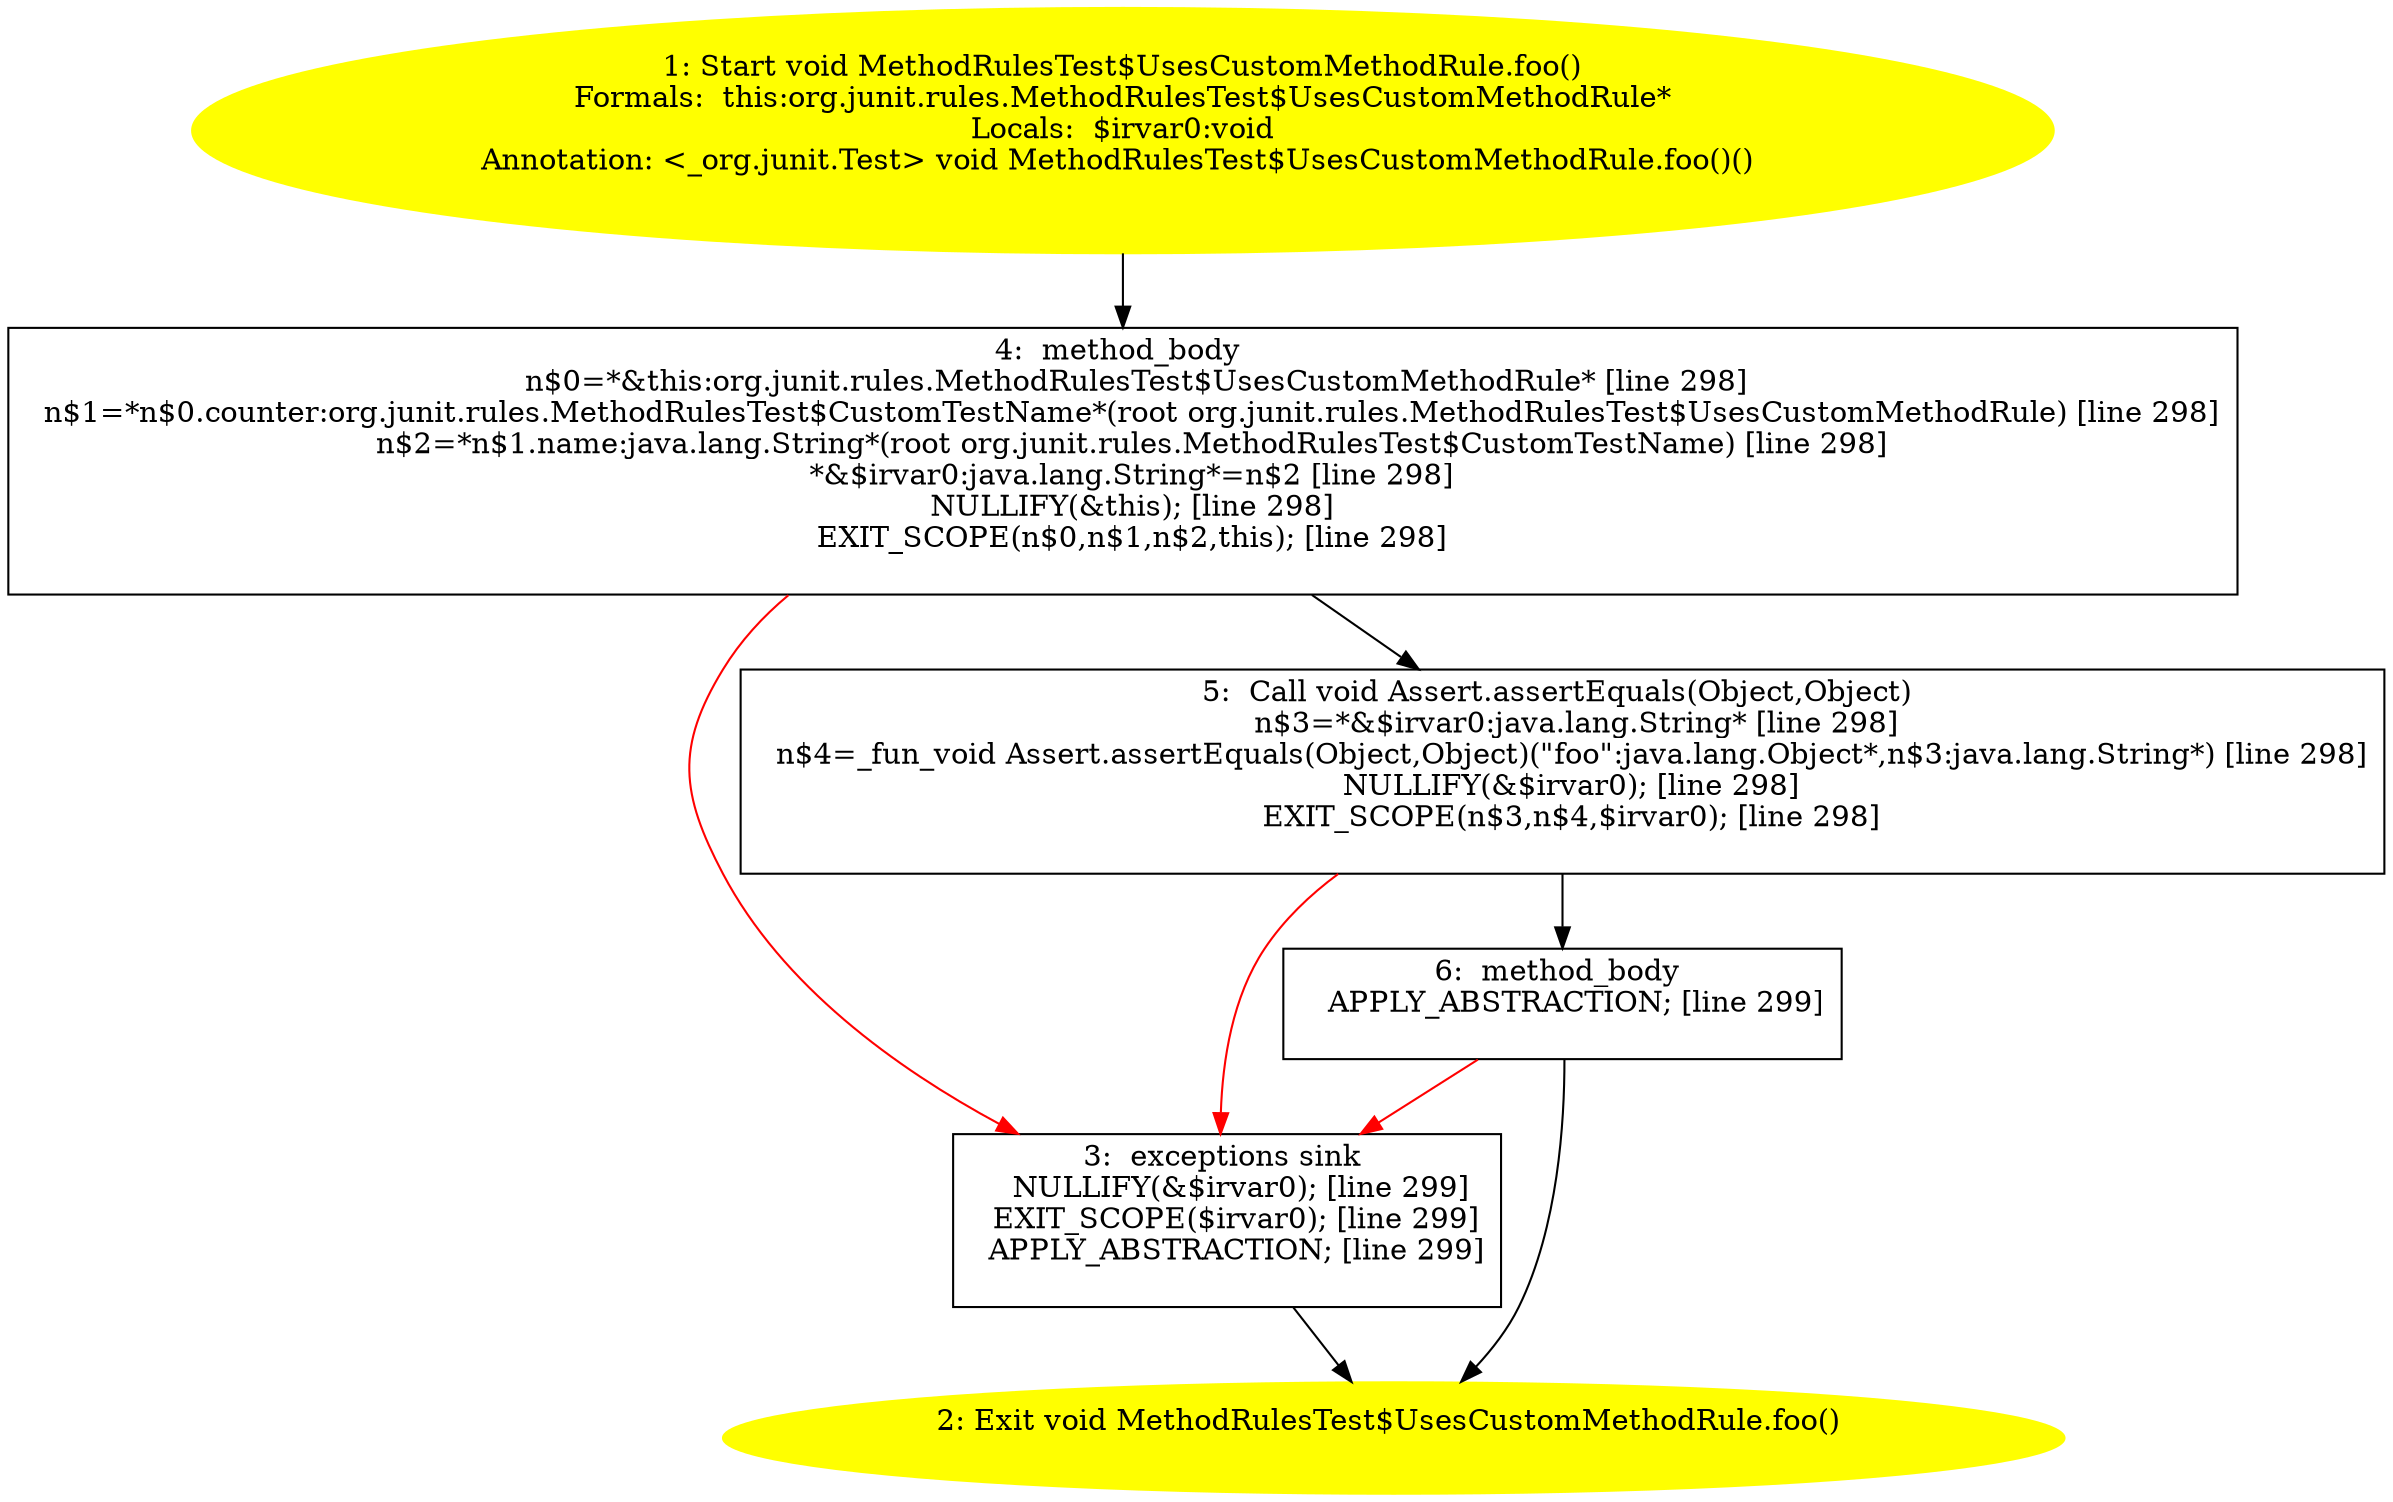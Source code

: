 /* @generated */
digraph cfg {
"org.junit.rules.MethodRulesTest$UsesCustomMethodRule.foo():void.0fd7e03ea5fca0809ca9b50064afe918_1" [label="1: Start void MethodRulesTest$UsesCustomMethodRule.foo()\nFormals:  this:org.junit.rules.MethodRulesTest$UsesCustomMethodRule*\nLocals:  $irvar0:void\nAnnotation: <_org.junit.Test> void MethodRulesTest$UsesCustomMethodRule.foo()() \n  " color=yellow style=filled]
	

	 "org.junit.rules.MethodRulesTest$UsesCustomMethodRule.foo():void.0fd7e03ea5fca0809ca9b50064afe918_1" -> "org.junit.rules.MethodRulesTest$UsesCustomMethodRule.foo():void.0fd7e03ea5fca0809ca9b50064afe918_4" ;
"org.junit.rules.MethodRulesTest$UsesCustomMethodRule.foo():void.0fd7e03ea5fca0809ca9b50064afe918_2" [label="2: Exit void MethodRulesTest$UsesCustomMethodRule.foo() \n  " color=yellow style=filled]
	

"org.junit.rules.MethodRulesTest$UsesCustomMethodRule.foo():void.0fd7e03ea5fca0809ca9b50064afe918_3" [label="3:  exceptions sink \n   NULLIFY(&$irvar0); [line 299]\n  EXIT_SCOPE($irvar0); [line 299]\n  APPLY_ABSTRACTION; [line 299]\n " shape="box"]
	

	 "org.junit.rules.MethodRulesTest$UsesCustomMethodRule.foo():void.0fd7e03ea5fca0809ca9b50064afe918_3" -> "org.junit.rules.MethodRulesTest$UsesCustomMethodRule.foo():void.0fd7e03ea5fca0809ca9b50064afe918_2" ;
"org.junit.rules.MethodRulesTest$UsesCustomMethodRule.foo():void.0fd7e03ea5fca0809ca9b50064afe918_4" [label="4:  method_body \n   n$0=*&this:org.junit.rules.MethodRulesTest$UsesCustomMethodRule* [line 298]\n  n$1=*n$0.counter:org.junit.rules.MethodRulesTest$CustomTestName*(root org.junit.rules.MethodRulesTest$UsesCustomMethodRule) [line 298]\n  n$2=*n$1.name:java.lang.String*(root org.junit.rules.MethodRulesTest$CustomTestName) [line 298]\n  *&$irvar0:java.lang.String*=n$2 [line 298]\n  NULLIFY(&this); [line 298]\n  EXIT_SCOPE(n$0,n$1,n$2,this); [line 298]\n " shape="box"]
	

	 "org.junit.rules.MethodRulesTest$UsesCustomMethodRule.foo():void.0fd7e03ea5fca0809ca9b50064afe918_4" -> "org.junit.rules.MethodRulesTest$UsesCustomMethodRule.foo():void.0fd7e03ea5fca0809ca9b50064afe918_5" ;
	 "org.junit.rules.MethodRulesTest$UsesCustomMethodRule.foo():void.0fd7e03ea5fca0809ca9b50064afe918_4" -> "org.junit.rules.MethodRulesTest$UsesCustomMethodRule.foo():void.0fd7e03ea5fca0809ca9b50064afe918_3" [color="red" ];
"org.junit.rules.MethodRulesTest$UsesCustomMethodRule.foo():void.0fd7e03ea5fca0809ca9b50064afe918_5" [label="5:  Call void Assert.assertEquals(Object,Object) \n   n$3=*&$irvar0:java.lang.String* [line 298]\n  n$4=_fun_void Assert.assertEquals(Object,Object)(\"foo\":java.lang.Object*,n$3:java.lang.String*) [line 298]\n  NULLIFY(&$irvar0); [line 298]\n  EXIT_SCOPE(n$3,n$4,$irvar0); [line 298]\n " shape="box"]
	

	 "org.junit.rules.MethodRulesTest$UsesCustomMethodRule.foo():void.0fd7e03ea5fca0809ca9b50064afe918_5" -> "org.junit.rules.MethodRulesTest$UsesCustomMethodRule.foo():void.0fd7e03ea5fca0809ca9b50064afe918_6" ;
	 "org.junit.rules.MethodRulesTest$UsesCustomMethodRule.foo():void.0fd7e03ea5fca0809ca9b50064afe918_5" -> "org.junit.rules.MethodRulesTest$UsesCustomMethodRule.foo():void.0fd7e03ea5fca0809ca9b50064afe918_3" [color="red" ];
"org.junit.rules.MethodRulesTest$UsesCustomMethodRule.foo():void.0fd7e03ea5fca0809ca9b50064afe918_6" [label="6:  method_body \n   APPLY_ABSTRACTION; [line 299]\n " shape="box"]
	

	 "org.junit.rules.MethodRulesTest$UsesCustomMethodRule.foo():void.0fd7e03ea5fca0809ca9b50064afe918_6" -> "org.junit.rules.MethodRulesTest$UsesCustomMethodRule.foo():void.0fd7e03ea5fca0809ca9b50064afe918_2" ;
	 "org.junit.rules.MethodRulesTest$UsesCustomMethodRule.foo():void.0fd7e03ea5fca0809ca9b50064afe918_6" -> "org.junit.rules.MethodRulesTest$UsesCustomMethodRule.foo():void.0fd7e03ea5fca0809ca9b50064afe918_3" [color="red" ];
}
